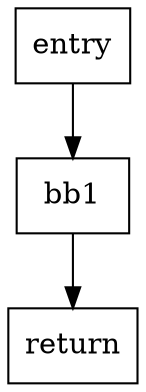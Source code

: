 digraph "Control Flow Graph" {
  node [shape=box];
  entry [label="entry"];
  bb1 [label="bb1"];
  return [label="return"];
  entry -> bb1;
  bb1 -> return;
}